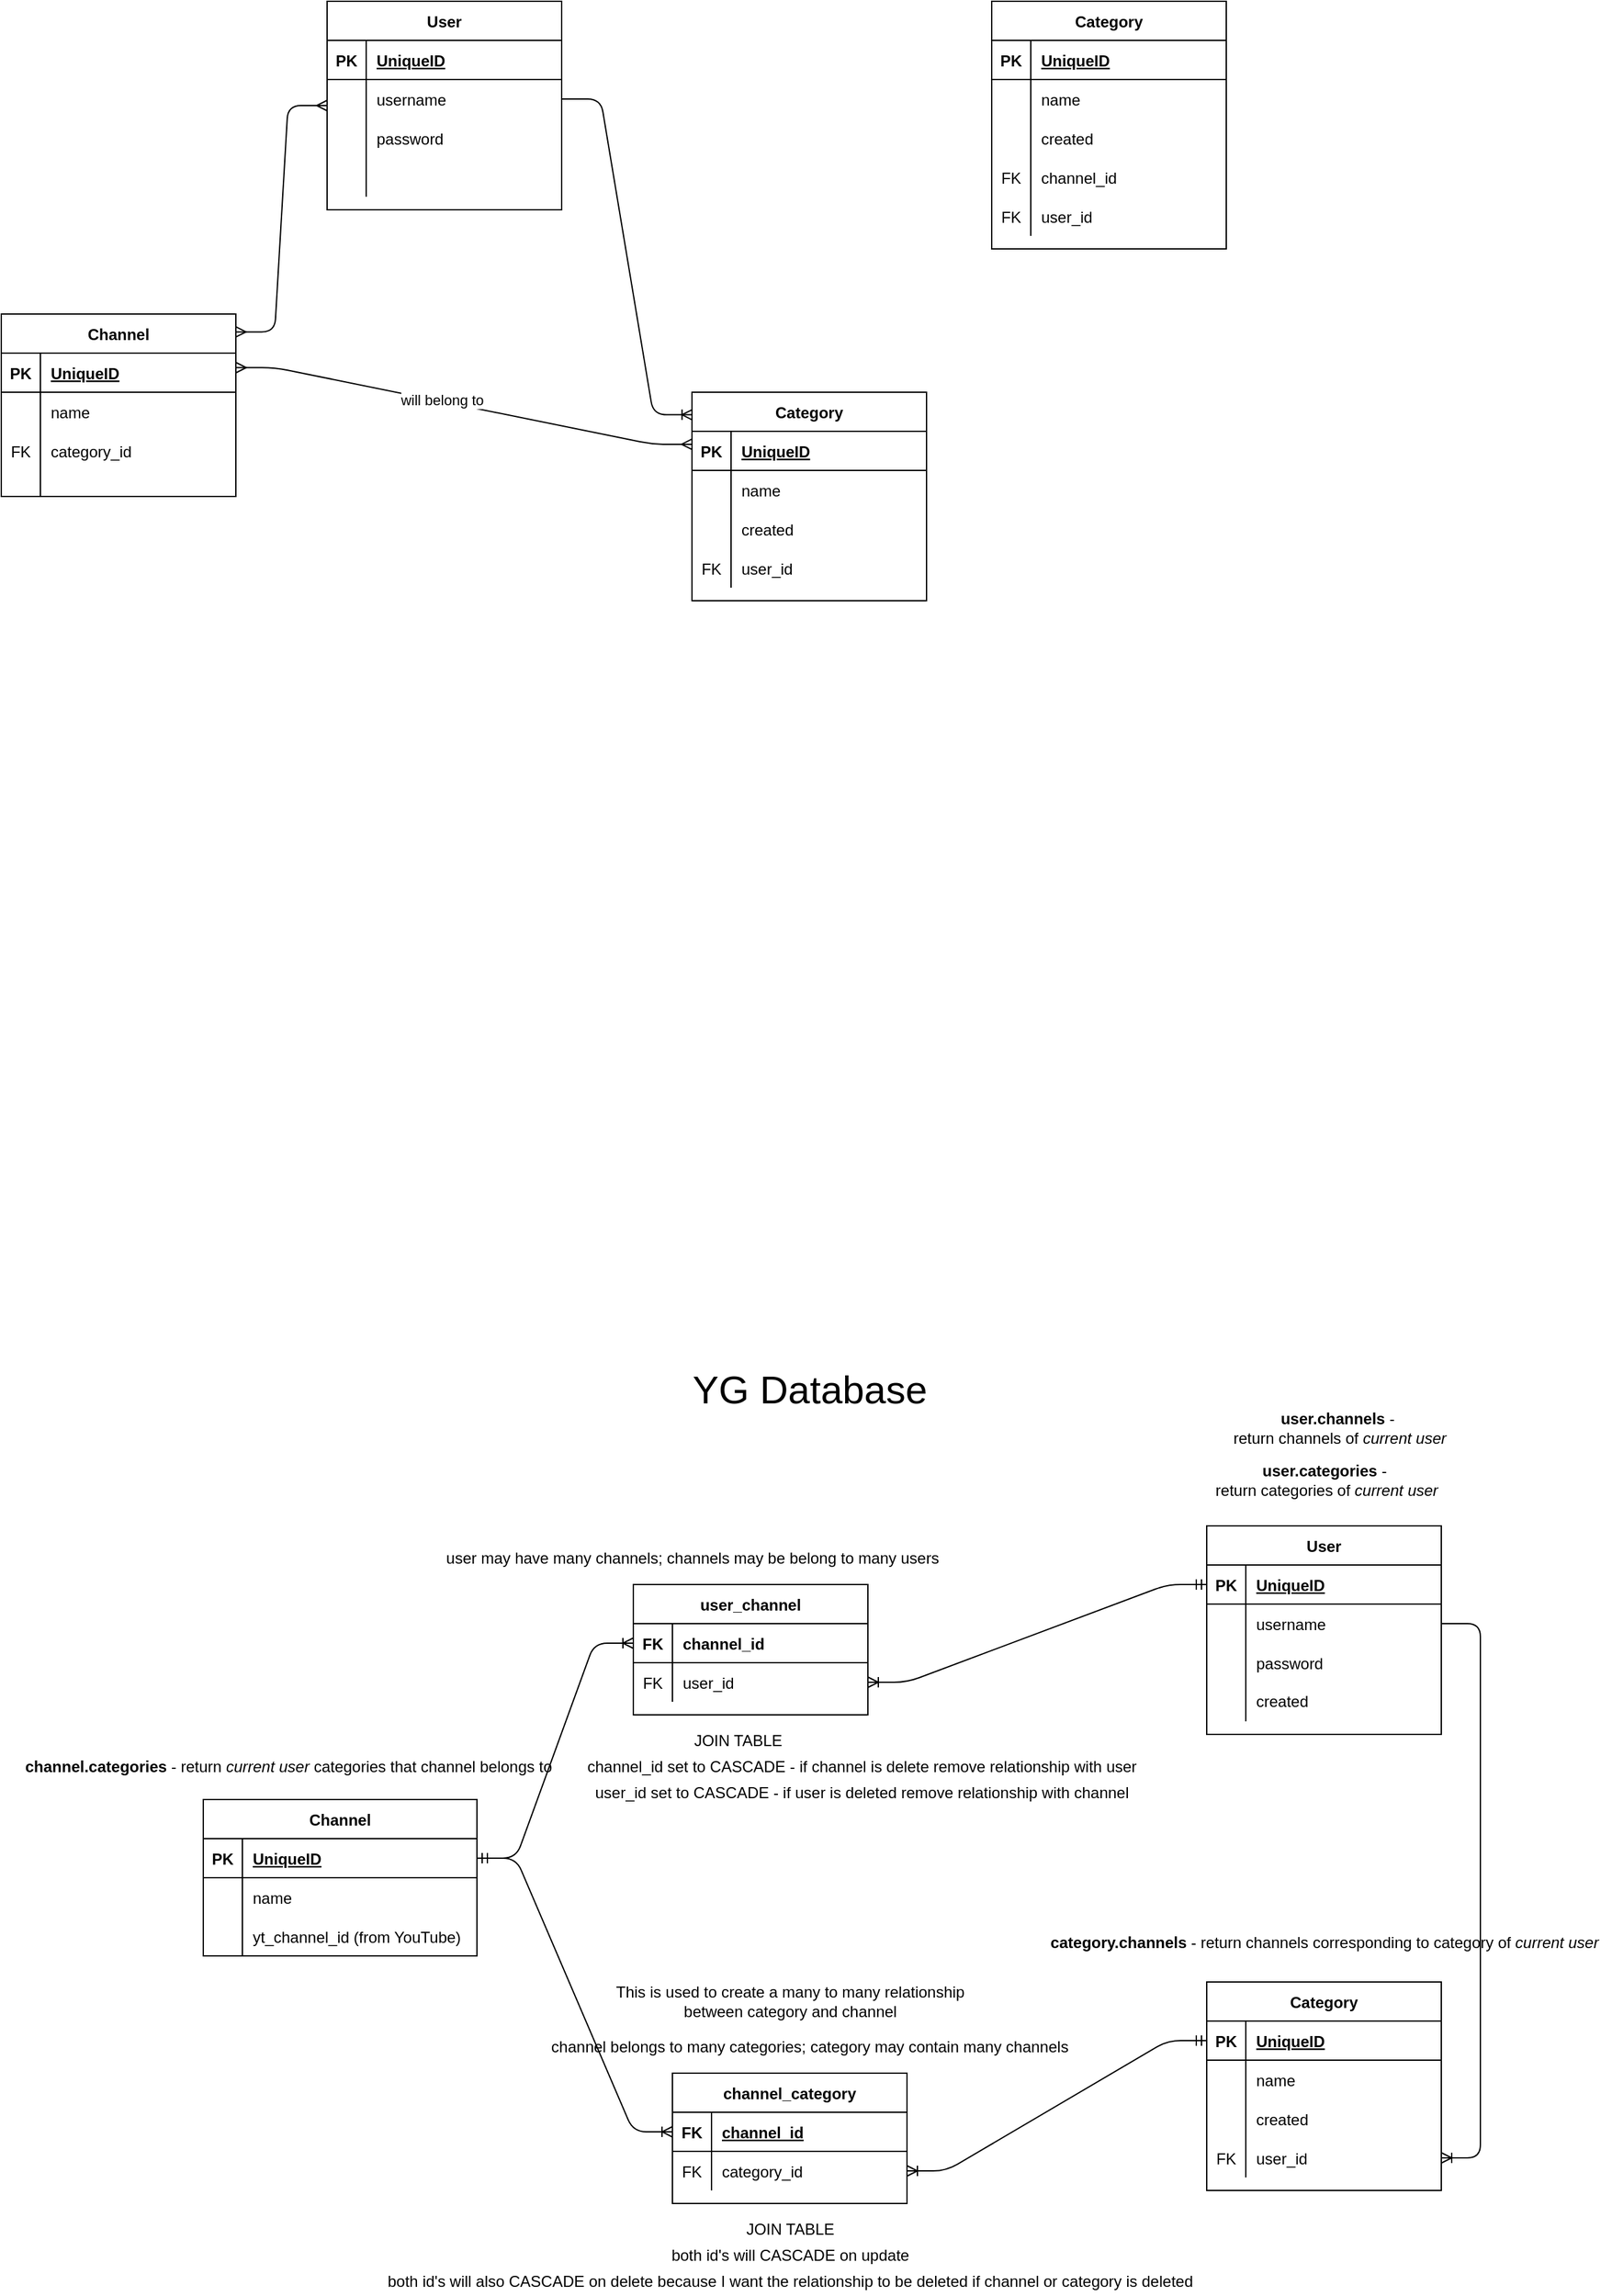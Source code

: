 <mxfile compressed="true" version="13.9.9" type="device"><diagram name="Page-1" id="9f46799a-70d6-7492-0946-bef42562c5a5"><mxGraphModel dx="952" dy="1432" grid="1" gridSize="10" guides="1" tooltips="1" connect="1" arrows="1" fold="1" page="1" pageScale="1" pageWidth="1100" pageHeight="850" background="#ffffff" math="0" shadow="0"><root><mxCell id="0"/><mxCell id="1" parent="0"/><mxCell id="h_VyD7PBMY2hlF3yijPc-1" value="Channel" style="shape=table;startSize=30;container=1;collapsible=1;childLayout=tableLayout;fixedRows=1;rowLines=0;fontStyle=1;align=center;resizeLast=1;" parent="1" vertex="1"><mxGeometry x="10" y="70" width="180" height="140" as="geometry"/></mxCell><mxCell id="h_VyD7PBMY2hlF3yijPc-2" value="" style="shape=partialRectangle;collapsible=0;dropTarget=0;pointerEvents=0;fillColor=none;top=0;left=0;bottom=1;right=0;points=[[0,0.5],[1,0.5]];portConstraint=eastwest;" parent="h_VyD7PBMY2hlF3yijPc-1" vertex="1"><mxGeometry y="30" width="180" height="30" as="geometry"/></mxCell><mxCell id="h_VyD7PBMY2hlF3yijPc-3" value="PK" style="shape=partialRectangle;connectable=0;fillColor=none;top=0;left=0;bottom=0;right=0;fontStyle=1;overflow=hidden;" parent="h_VyD7PBMY2hlF3yijPc-2" vertex="1"><mxGeometry width="30" height="30" as="geometry"/></mxCell><mxCell id="h_VyD7PBMY2hlF3yijPc-4" value="UniqueID" style="shape=partialRectangle;connectable=0;fillColor=none;top=0;left=0;bottom=0;right=0;align=left;spacingLeft=6;fontStyle=5;overflow=hidden;" parent="h_VyD7PBMY2hlF3yijPc-2" vertex="1"><mxGeometry x="30" width="150" height="30" as="geometry"/></mxCell><mxCell id="h_VyD7PBMY2hlF3yijPc-5" value="" style="shape=partialRectangle;collapsible=0;dropTarget=0;pointerEvents=0;fillColor=none;top=0;left=0;bottom=0;right=0;points=[[0,0.5],[1,0.5]];portConstraint=eastwest;" parent="h_VyD7PBMY2hlF3yijPc-1" vertex="1"><mxGeometry y="60" width="180" height="30" as="geometry"/></mxCell><mxCell id="h_VyD7PBMY2hlF3yijPc-6" value="" style="shape=partialRectangle;connectable=0;fillColor=none;top=0;left=0;bottom=0;right=0;editable=1;overflow=hidden;" parent="h_VyD7PBMY2hlF3yijPc-5" vertex="1"><mxGeometry width="30" height="30" as="geometry"/></mxCell><mxCell id="h_VyD7PBMY2hlF3yijPc-7" value="name" style="shape=partialRectangle;connectable=0;fillColor=none;top=0;left=0;bottom=0;right=0;align=left;spacingLeft=6;overflow=hidden;" parent="h_VyD7PBMY2hlF3yijPc-5" vertex="1"><mxGeometry x="30" width="150" height="30" as="geometry"/></mxCell><mxCell id="h_VyD7PBMY2hlF3yijPc-97" value="" style="shape=partialRectangle;collapsible=0;dropTarget=0;pointerEvents=0;fillColor=none;top=0;left=0;bottom=0;right=0;points=[[0,0.5],[1,0.5]];portConstraint=eastwest;" parent="h_VyD7PBMY2hlF3yijPc-1" vertex="1"><mxGeometry y="90" width="180" height="30" as="geometry"/></mxCell><mxCell id="h_VyD7PBMY2hlF3yijPc-98" value="FK" style="shape=partialRectangle;connectable=0;fillColor=none;top=0;left=0;bottom=0;right=0;fontStyle=0;overflow=hidden;" parent="h_VyD7PBMY2hlF3yijPc-97" vertex="1"><mxGeometry width="30" height="30" as="geometry"/></mxCell><mxCell id="h_VyD7PBMY2hlF3yijPc-99" value="category_id" style="shape=partialRectangle;connectable=0;fillColor=none;top=0;left=0;bottom=0;right=0;align=left;spacingLeft=6;fontStyle=0;overflow=hidden;" parent="h_VyD7PBMY2hlF3yijPc-97" vertex="1"><mxGeometry x="30" width="150" height="30" as="geometry"/></mxCell><mxCell id="h_VyD7PBMY2hlF3yijPc-11" value="" style="shape=partialRectangle;collapsible=0;dropTarget=0;pointerEvents=0;fillColor=none;top=0;left=0;bottom=0;right=0;points=[[0,0.5],[1,0.5]];portConstraint=eastwest;" parent="h_VyD7PBMY2hlF3yijPc-1" vertex="1"><mxGeometry y="120" width="180" height="20" as="geometry"/></mxCell><mxCell id="h_VyD7PBMY2hlF3yijPc-12" value="" style="shape=partialRectangle;connectable=0;fillColor=none;top=0;left=0;bottom=0;right=0;editable=1;overflow=hidden;" parent="h_VyD7PBMY2hlF3yijPc-11" vertex="1"><mxGeometry width="30" height="20" as="geometry"/></mxCell><mxCell id="h_VyD7PBMY2hlF3yijPc-13" value="" style="shape=partialRectangle;connectable=0;fillColor=none;top=0;left=0;bottom=0;right=0;align=left;spacingLeft=6;overflow=hidden;" parent="h_VyD7PBMY2hlF3yijPc-11" vertex="1"><mxGeometry x="30" width="150" height="20" as="geometry"/></mxCell><mxCell id="h_VyD7PBMY2hlF3yijPc-14" value="Category" style="shape=table;startSize=30;container=1;collapsible=1;childLayout=tableLayout;fixedRows=1;rowLines=0;fontStyle=1;align=center;resizeLast=1;" parent="1" vertex="1"><mxGeometry x="540" y="130" width="180" height="160" as="geometry"/></mxCell><mxCell id="h_VyD7PBMY2hlF3yijPc-15" value="" style="shape=partialRectangle;collapsible=0;dropTarget=0;pointerEvents=0;fillColor=none;top=0;left=0;bottom=1;right=0;points=[[0,0.5],[1,0.5]];portConstraint=eastwest;" parent="h_VyD7PBMY2hlF3yijPc-14" vertex="1"><mxGeometry y="30" width="180" height="30" as="geometry"/></mxCell><mxCell id="h_VyD7PBMY2hlF3yijPc-16" value="PK" style="shape=partialRectangle;connectable=0;fillColor=none;top=0;left=0;bottom=0;right=0;fontStyle=1;overflow=hidden;" parent="h_VyD7PBMY2hlF3yijPc-15" vertex="1"><mxGeometry width="30" height="30" as="geometry"/></mxCell><mxCell id="h_VyD7PBMY2hlF3yijPc-17" value="UniqueID" style="shape=partialRectangle;connectable=0;fillColor=none;top=0;left=0;bottom=0;right=0;align=left;spacingLeft=6;fontStyle=5;overflow=hidden;" parent="h_VyD7PBMY2hlF3yijPc-15" vertex="1"><mxGeometry x="30" width="150" height="30" as="geometry"/></mxCell><mxCell id="h_VyD7PBMY2hlF3yijPc-18" value="" style="shape=partialRectangle;collapsible=0;dropTarget=0;pointerEvents=0;fillColor=none;top=0;left=0;bottom=0;right=0;points=[[0,0.5],[1,0.5]];portConstraint=eastwest;" parent="h_VyD7PBMY2hlF3yijPc-14" vertex="1"><mxGeometry y="60" width="180" height="30" as="geometry"/></mxCell><mxCell id="h_VyD7PBMY2hlF3yijPc-19" value="" style="shape=partialRectangle;connectable=0;fillColor=none;top=0;left=0;bottom=0;right=0;editable=1;overflow=hidden;" parent="h_VyD7PBMY2hlF3yijPc-18" vertex="1"><mxGeometry width="30" height="30" as="geometry"/></mxCell><mxCell id="h_VyD7PBMY2hlF3yijPc-20" value="name" style="shape=partialRectangle;connectable=0;fillColor=none;top=0;left=0;bottom=0;right=0;align=left;spacingLeft=6;overflow=hidden;" parent="h_VyD7PBMY2hlF3yijPc-18" vertex="1"><mxGeometry x="30" width="150" height="30" as="geometry"/></mxCell><mxCell id="h_VyD7PBMY2hlF3yijPc-21" value="" style="shape=partialRectangle;collapsible=0;dropTarget=0;pointerEvents=0;fillColor=none;top=0;left=0;bottom=0;right=0;points=[[0,0.5],[1,0.5]];portConstraint=eastwest;" parent="h_VyD7PBMY2hlF3yijPc-14" vertex="1"><mxGeometry y="90" width="180" height="30" as="geometry"/></mxCell><mxCell id="h_VyD7PBMY2hlF3yijPc-22" value="" style="shape=partialRectangle;connectable=0;fillColor=none;top=0;left=0;bottom=0;right=0;editable=1;overflow=hidden;" parent="h_VyD7PBMY2hlF3yijPc-21" vertex="1"><mxGeometry width="30" height="30" as="geometry"/></mxCell><mxCell id="h_VyD7PBMY2hlF3yijPc-23" value="created" style="shape=partialRectangle;connectable=0;fillColor=none;top=0;left=0;bottom=0;right=0;align=left;spacingLeft=6;overflow=hidden;" parent="h_VyD7PBMY2hlF3yijPc-21" vertex="1"><mxGeometry x="30" width="150" height="30" as="geometry"/></mxCell><mxCell id="h_VyD7PBMY2hlF3yijPc-101" value="" style="shape=partialRectangle;collapsible=0;dropTarget=0;pointerEvents=0;fillColor=none;top=0;left=0;bottom=0;right=0;points=[[0,0.5],[1,0.5]];portConstraint=eastwest;" parent="h_VyD7PBMY2hlF3yijPc-14" vertex="1"><mxGeometry y="120" width="180" height="30" as="geometry"/></mxCell><mxCell id="h_VyD7PBMY2hlF3yijPc-102" value="FK" style="shape=partialRectangle;connectable=0;fillColor=none;top=0;left=0;bottom=0;right=0;fontStyle=0;overflow=hidden;" parent="h_VyD7PBMY2hlF3yijPc-101" vertex="1"><mxGeometry width="30" height="30" as="geometry"/></mxCell><mxCell id="h_VyD7PBMY2hlF3yijPc-103" value="user_id" style="shape=partialRectangle;connectable=0;fillColor=none;top=0;left=0;bottom=0;right=0;align=left;spacingLeft=6;fontStyle=0;overflow=hidden;" parent="h_VyD7PBMY2hlF3yijPc-101" vertex="1"><mxGeometry x="30" width="150" height="30" as="geometry"/></mxCell><mxCell id="h_VyD7PBMY2hlF3yijPc-66" value="User" style="shape=table;startSize=30;container=1;collapsible=1;childLayout=tableLayout;fixedRows=1;rowLines=0;fontStyle=1;align=center;resizeLast=1;" parent="1" vertex="1"><mxGeometry x="260" y="-170" width="180" height="160" as="geometry"/></mxCell><mxCell id="h_VyD7PBMY2hlF3yijPc-67" value="" style="shape=partialRectangle;collapsible=0;dropTarget=0;pointerEvents=0;fillColor=none;top=0;left=0;bottom=1;right=0;points=[[0,0.5],[1,0.5]];portConstraint=eastwest;" parent="h_VyD7PBMY2hlF3yijPc-66" vertex="1"><mxGeometry y="30" width="180" height="30" as="geometry"/></mxCell><mxCell id="h_VyD7PBMY2hlF3yijPc-68" value="PK" style="shape=partialRectangle;connectable=0;fillColor=none;top=0;left=0;bottom=0;right=0;fontStyle=1;overflow=hidden;" parent="h_VyD7PBMY2hlF3yijPc-67" vertex="1"><mxGeometry width="30" height="30" as="geometry"/></mxCell><mxCell id="h_VyD7PBMY2hlF3yijPc-69" value="UniqueID" style="shape=partialRectangle;connectable=0;fillColor=none;top=0;left=0;bottom=0;right=0;align=left;spacingLeft=6;fontStyle=5;overflow=hidden;" parent="h_VyD7PBMY2hlF3yijPc-67" vertex="1"><mxGeometry x="30" width="150" height="30" as="geometry"/></mxCell><mxCell id="h_VyD7PBMY2hlF3yijPc-70" value="" style="shape=partialRectangle;collapsible=0;dropTarget=0;pointerEvents=0;fillColor=none;top=0;left=0;bottom=0;right=0;points=[[0,0.5],[1,0.5]];portConstraint=eastwest;" parent="h_VyD7PBMY2hlF3yijPc-66" vertex="1"><mxGeometry y="60" width="180" height="30" as="geometry"/></mxCell><mxCell id="h_VyD7PBMY2hlF3yijPc-71" value="" style="shape=partialRectangle;connectable=0;fillColor=none;top=0;left=0;bottom=0;right=0;editable=1;overflow=hidden;" parent="h_VyD7PBMY2hlF3yijPc-70" vertex="1"><mxGeometry width="30" height="30" as="geometry"/></mxCell><mxCell id="h_VyD7PBMY2hlF3yijPc-72" value="username" style="shape=partialRectangle;connectable=0;fillColor=none;top=0;left=0;bottom=0;right=0;align=left;spacingLeft=6;overflow=hidden;" parent="h_VyD7PBMY2hlF3yijPc-70" vertex="1"><mxGeometry x="30" width="150" height="30" as="geometry"/></mxCell><mxCell id="h_VyD7PBMY2hlF3yijPc-73" value="" style="shape=partialRectangle;collapsible=0;dropTarget=0;pointerEvents=0;fillColor=none;top=0;left=0;bottom=0;right=0;points=[[0,0.5],[1,0.5]];portConstraint=eastwest;" parent="h_VyD7PBMY2hlF3yijPc-66" vertex="1"><mxGeometry y="90" width="180" height="30" as="geometry"/></mxCell><mxCell id="h_VyD7PBMY2hlF3yijPc-74" value="" style="shape=partialRectangle;connectable=0;fillColor=none;top=0;left=0;bottom=0;right=0;editable=1;overflow=hidden;" parent="h_VyD7PBMY2hlF3yijPc-73" vertex="1"><mxGeometry width="30" height="30" as="geometry"/></mxCell><mxCell id="h_VyD7PBMY2hlF3yijPc-75" value="password" style="shape=partialRectangle;connectable=0;fillColor=none;top=0;left=0;bottom=0;right=0;align=left;spacingLeft=6;overflow=hidden;" parent="h_VyD7PBMY2hlF3yijPc-73" vertex="1"><mxGeometry x="30" width="150" height="30" as="geometry"/></mxCell><mxCell id="h_VyD7PBMY2hlF3yijPc-76" value="" style="shape=partialRectangle;collapsible=0;dropTarget=0;pointerEvents=0;fillColor=none;top=0;left=0;bottom=0;right=0;points=[[0,0.5],[1,0.5]];portConstraint=eastwest;" parent="h_VyD7PBMY2hlF3yijPc-66" vertex="1"><mxGeometry y="120" width="180" height="30" as="geometry"/></mxCell><mxCell id="h_VyD7PBMY2hlF3yijPc-77" value="" style="shape=partialRectangle;connectable=0;fillColor=none;top=0;left=0;bottom=0;right=0;editable=1;overflow=hidden;" parent="h_VyD7PBMY2hlF3yijPc-76" vertex="1"><mxGeometry width="30" height="30" as="geometry"/></mxCell><mxCell id="h_VyD7PBMY2hlF3yijPc-78" value="" style="shape=partialRectangle;connectable=0;fillColor=none;top=0;left=0;bottom=0;right=0;align=left;spacingLeft=6;overflow=hidden;whiteSpace=wrap;" parent="h_VyD7PBMY2hlF3yijPc-76" vertex="1"><mxGeometry x="30" width="150" height="30" as="geometry"/></mxCell><mxCell id="h_VyD7PBMY2hlF3yijPc-104" value="Category" style="shape=table;startSize=30;container=1;collapsible=1;childLayout=tableLayout;fixedRows=1;rowLines=0;fontStyle=1;align=center;resizeLast=1;" parent="1" vertex="1"><mxGeometry x="770" y="-170" width="180" height="190" as="geometry"/></mxCell><mxCell id="h_VyD7PBMY2hlF3yijPc-105" value="" style="shape=partialRectangle;collapsible=0;dropTarget=0;pointerEvents=0;fillColor=none;top=0;left=0;bottom=1;right=0;points=[[0,0.5],[1,0.5]];portConstraint=eastwest;" parent="h_VyD7PBMY2hlF3yijPc-104" vertex="1"><mxGeometry y="30" width="180" height="30" as="geometry"/></mxCell><mxCell id="h_VyD7PBMY2hlF3yijPc-106" value="PK" style="shape=partialRectangle;connectable=0;fillColor=none;top=0;left=0;bottom=0;right=0;fontStyle=1;overflow=hidden;" parent="h_VyD7PBMY2hlF3yijPc-105" vertex="1"><mxGeometry width="30" height="30" as="geometry"/></mxCell><mxCell id="h_VyD7PBMY2hlF3yijPc-107" value="UniqueID" style="shape=partialRectangle;connectable=0;fillColor=none;top=0;left=0;bottom=0;right=0;align=left;spacingLeft=6;fontStyle=5;overflow=hidden;" parent="h_VyD7PBMY2hlF3yijPc-105" vertex="1"><mxGeometry x="30" width="150" height="30" as="geometry"/></mxCell><mxCell id="h_VyD7PBMY2hlF3yijPc-108" value="" style="shape=partialRectangle;collapsible=0;dropTarget=0;pointerEvents=0;fillColor=none;top=0;left=0;bottom=0;right=0;points=[[0,0.5],[1,0.5]];portConstraint=eastwest;" parent="h_VyD7PBMY2hlF3yijPc-104" vertex="1"><mxGeometry y="60" width="180" height="30" as="geometry"/></mxCell><mxCell id="h_VyD7PBMY2hlF3yijPc-109" value="" style="shape=partialRectangle;connectable=0;fillColor=none;top=0;left=0;bottom=0;right=0;editable=1;overflow=hidden;" parent="h_VyD7PBMY2hlF3yijPc-108" vertex="1"><mxGeometry width="30" height="30" as="geometry"/></mxCell><mxCell id="h_VyD7PBMY2hlF3yijPc-110" value="name" style="shape=partialRectangle;connectable=0;fillColor=none;top=0;left=0;bottom=0;right=0;align=left;spacingLeft=6;overflow=hidden;" parent="h_VyD7PBMY2hlF3yijPc-108" vertex="1"><mxGeometry x="30" width="150" height="30" as="geometry"/></mxCell><mxCell id="h_VyD7PBMY2hlF3yijPc-111" value="" style="shape=partialRectangle;collapsible=0;dropTarget=0;pointerEvents=0;fillColor=none;top=0;left=0;bottom=0;right=0;points=[[0,0.5],[1,0.5]];portConstraint=eastwest;" parent="h_VyD7PBMY2hlF3yijPc-104" vertex="1"><mxGeometry y="90" width="180" height="30" as="geometry"/></mxCell><mxCell id="h_VyD7PBMY2hlF3yijPc-112" value="" style="shape=partialRectangle;connectable=0;fillColor=none;top=0;left=0;bottom=0;right=0;editable=1;overflow=hidden;" parent="h_VyD7PBMY2hlF3yijPc-111" vertex="1"><mxGeometry width="30" height="30" as="geometry"/></mxCell><mxCell id="h_VyD7PBMY2hlF3yijPc-113" value="created" style="shape=partialRectangle;connectable=0;fillColor=none;top=0;left=0;bottom=0;right=0;align=left;spacingLeft=6;overflow=hidden;" parent="h_VyD7PBMY2hlF3yijPc-111" vertex="1"><mxGeometry x="30" width="150" height="30" as="geometry"/></mxCell><mxCell id="h_VyD7PBMY2hlF3yijPc-114" value="" style="shape=partialRectangle;collapsible=0;dropTarget=0;pointerEvents=0;fillColor=none;top=0;left=0;bottom=0;right=0;points=[[0,0.5],[1,0.5]];portConstraint=eastwest;" parent="h_VyD7PBMY2hlF3yijPc-104" vertex="1"><mxGeometry y="120" width="180" height="30" as="geometry"/></mxCell><mxCell id="h_VyD7PBMY2hlF3yijPc-115" value="FK" style="shape=partialRectangle;connectable=0;fillColor=none;top=0;left=0;bottom=0;right=0;fontStyle=0;overflow=hidden;" parent="h_VyD7PBMY2hlF3yijPc-114" vertex="1"><mxGeometry width="30" height="30" as="geometry"/></mxCell><mxCell id="h_VyD7PBMY2hlF3yijPc-116" value="channel_id" style="shape=partialRectangle;connectable=0;fillColor=none;top=0;left=0;bottom=0;right=0;align=left;spacingLeft=6;fontStyle=0;overflow=hidden;" parent="h_VyD7PBMY2hlF3yijPc-114" vertex="1"><mxGeometry x="30" width="150" height="30" as="geometry"/></mxCell><mxCell id="h_VyD7PBMY2hlF3yijPc-118" value="" style="shape=partialRectangle;collapsible=0;dropTarget=0;pointerEvents=0;fillColor=none;top=0;left=0;bottom=0;right=0;points=[[0,0.5],[1,0.5]];portConstraint=eastwest;" parent="h_VyD7PBMY2hlF3yijPc-104" vertex="1"><mxGeometry y="150" width="180" height="30" as="geometry"/></mxCell><mxCell id="h_VyD7PBMY2hlF3yijPc-119" value="FK" style="shape=partialRectangle;connectable=0;fillColor=none;top=0;left=0;bottom=0;right=0;fontStyle=0;overflow=hidden;" parent="h_VyD7PBMY2hlF3yijPc-118" vertex="1"><mxGeometry width="30" height="30" as="geometry"/></mxCell><mxCell id="h_VyD7PBMY2hlF3yijPc-120" value="user_id" style="shape=partialRectangle;connectable=0;fillColor=none;top=0;left=0;bottom=0;right=0;align=left;spacingLeft=6;fontStyle=0;overflow=hidden;" parent="h_VyD7PBMY2hlF3yijPc-118" vertex="1"><mxGeometry x="30" width="150" height="30" as="geometry"/></mxCell><mxCell id="h_VyD7PBMY2hlF3yijPc-121" value="" style="edgeStyle=entityRelationEdgeStyle;fontSize=12;html=1;endArrow=ERmany;startArrow=ERmany;exitX=0.999;exitY=0.098;exitDx=0;exitDy=0;exitPerimeter=0;" parent="1" source="h_VyD7PBMY2hlF3yijPc-1" edge="1"><mxGeometry width="100" height="100" relative="1" as="geometry"><mxPoint x="160" y="10" as="sourcePoint"/><mxPoint x="260" y="-90" as="targetPoint"/></mxGeometry></mxCell><mxCell id="h_VyD7PBMY2hlF3yijPc-123" value="" style="edgeStyle=entityRelationEdgeStyle;fontSize=12;html=1;endArrow=ERoneToMany;exitX=1;exitY=0.5;exitDx=0;exitDy=0;entryX=0.002;entryY=0.108;entryDx=0;entryDy=0;entryPerimeter=0;" parent="1" source="h_VyD7PBMY2hlF3yijPc-70" target="h_VyD7PBMY2hlF3yijPc-14" edge="1"><mxGeometry width="100" height="100" relative="1" as="geometry"><mxPoint x="490" y="-70" as="sourcePoint"/><mxPoint x="500" y="100" as="targetPoint"/></mxGeometry></mxCell><mxCell id="h_VyD7PBMY2hlF3yijPc-124" value="" style="edgeStyle=entityRelationEdgeStyle;fontSize=12;html=1;endArrow=ERmany;startArrow=ERmany;strokeColor=#000000;entryX=0;entryY=0.333;entryDx=0;entryDy=0;entryPerimeter=0;exitX=1;exitY=0.371;exitDx=0;exitDy=0;exitPerimeter=0;" parent="1" source="h_VyD7PBMY2hlF3yijPc-2" target="h_VyD7PBMY2hlF3yijPc-15" edge="1"><mxGeometry width="100" height="100" relative="1" as="geometry"><mxPoint x="120" y="420" as="sourcePoint"/><mxPoint x="220" y="320" as="targetPoint"/></mxGeometry></mxCell><mxCell id="h_VyD7PBMY2hlF3yijPc-125" value="will belong to" style="edgeLabel;html=1;align=center;verticalAlign=middle;resizable=0;points=[];labelBorderColor=none;spacing=11;" parent="h_VyD7PBMY2hlF3yijPc-124" vertex="1" connectable="0"><mxGeometry x="-0.096" y="-2" relative="1" as="geometry"><mxPoint y="-3.21" as="offset"/></mxGeometry></mxCell><mxCell id="QMVrutTRDHhOL0IKEJyY-7" value="" style="group" vertex="1" connectable="0" parent="1"><mxGeometry x="60" y="910" width="1185" height="680" as="geometry"/></mxCell><mxCell id="h_VyD7PBMY2hlF3yijPc-126" value="Channel" style="shape=table;startSize=30;container=1;collapsible=1;childLayout=tableLayout;fixedRows=1;rowLines=0;fontStyle=1;align=center;resizeLast=1;" parent="QMVrutTRDHhOL0IKEJyY-7" vertex="1"><mxGeometry x="105" y="300" width="210.0" height="120" as="geometry"/></mxCell><mxCell id="h_VyD7PBMY2hlF3yijPc-127" value="" style="shape=partialRectangle;collapsible=0;dropTarget=0;pointerEvents=0;fillColor=none;top=0;left=0;bottom=1;right=0;points=[[0,0.5],[1,0.5]];portConstraint=eastwest;" parent="h_VyD7PBMY2hlF3yijPc-126" vertex="1"><mxGeometry y="30" width="210.0" height="30" as="geometry"/></mxCell><mxCell id="h_VyD7PBMY2hlF3yijPc-128" value="PK" style="shape=partialRectangle;connectable=0;fillColor=none;top=0;left=0;bottom=0;right=0;fontStyle=1;overflow=hidden;" parent="h_VyD7PBMY2hlF3yijPc-127" vertex="1"><mxGeometry width="30" height="30" as="geometry"/></mxCell><mxCell id="h_VyD7PBMY2hlF3yijPc-129" value="UniqueID" style="shape=partialRectangle;connectable=0;fillColor=none;top=0;left=0;bottom=0;right=0;align=left;spacingLeft=6;fontStyle=5;overflow=hidden;" parent="h_VyD7PBMY2hlF3yijPc-127" vertex="1"><mxGeometry x="30" width="180.0" height="30" as="geometry"/></mxCell><mxCell id="h_VyD7PBMY2hlF3yijPc-130" value="" style="shape=partialRectangle;collapsible=0;dropTarget=0;pointerEvents=0;fillColor=none;top=0;left=0;bottom=0;right=0;points=[[0,0.5],[1,0.5]];portConstraint=eastwest;" parent="h_VyD7PBMY2hlF3yijPc-126" vertex="1"><mxGeometry y="60" width="210.0" height="30" as="geometry"/></mxCell><mxCell id="h_VyD7PBMY2hlF3yijPc-131" value="" style="shape=partialRectangle;connectable=0;fillColor=none;top=0;left=0;bottom=0;right=0;editable=1;overflow=hidden;" parent="h_VyD7PBMY2hlF3yijPc-130" vertex="1"><mxGeometry width="30" height="30" as="geometry"/></mxCell><mxCell id="h_VyD7PBMY2hlF3yijPc-132" value="name" style="shape=partialRectangle;connectable=0;fillColor=none;top=0;left=0;bottom=0;right=0;align=left;spacingLeft=6;overflow=hidden;" parent="h_VyD7PBMY2hlF3yijPc-130" vertex="1"><mxGeometry x="30" width="180.0" height="30" as="geometry"/></mxCell><mxCell id="2k16cGZ4KqudOpCOIluo-2" value="" style="shape=partialRectangle;collapsible=0;dropTarget=0;pointerEvents=0;fillColor=none;top=0;left=0;bottom=0;right=0;points=[[0,0.5],[1,0.5]];portConstraint=eastwest;" parent="h_VyD7PBMY2hlF3yijPc-126" vertex="1"><mxGeometry y="90" width="210.0" height="30" as="geometry"/></mxCell><mxCell id="2k16cGZ4KqudOpCOIluo-3" value="" style="shape=partialRectangle;connectable=0;fillColor=none;top=0;left=0;bottom=0;right=0;editable=1;overflow=hidden;" parent="2k16cGZ4KqudOpCOIluo-2" vertex="1"><mxGeometry width="30" height="30" as="geometry"/></mxCell><mxCell id="2k16cGZ4KqudOpCOIluo-4" value="yt_channel_id (from YouTube)" style="shape=partialRectangle;connectable=0;fillColor=none;top=0;left=0;bottom=0;right=0;align=left;spacingLeft=6;overflow=hidden;" parent="2k16cGZ4KqudOpCOIluo-2" vertex="1"><mxGeometry x="30" width="180.0" height="30" as="geometry"/></mxCell><mxCell id="h_VyD7PBMY2hlF3yijPc-139" value="Category" style="shape=table;startSize=30;container=1;collapsible=1;childLayout=tableLayout;fixedRows=1;rowLines=0;fontStyle=1;align=center;resizeLast=1;" parent="QMVrutTRDHhOL0IKEJyY-7" vertex="1"><mxGeometry x="875" y="440" width="180" height="160" as="geometry"/></mxCell><mxCell id="h_VyD7PBMY2hlF3yijPc-140" value="" style="shape=partialRectangle;collapsible=0;dropTarget=0;pointerEvents=0;fillColor=none;top=0;left=0;bottom=1;right=0;points=[[0,0.5],[1,0.5]];portConstraint=eastwest;" parent="h_VyD7PBMY2hlF3yijPc-139" vertex="1"><mxGeometry y="30" width="180" height="30" as="geometry"/></mxCell><mxCell id="h_VyD7PBMY2hlF3yijPc-141" value="PK" style="shape=partialRectangle;connectable=0;fillColor=none;top=0;left=0;bottom=0;right=0;fontStyle=1;overflow=hidden;" parent="h_VyD7PBMY2hlF3yijPc-140" vertex="1"><mxGeometry width="30" height="30" as="geometry"/></mxCell><mxCell id="h_VyD7PBMY2hlF3yijPc-142" value="UniqueID" style="shape=partialRectangle;connectable=0;fillColor=none;top=0;left=0;bottom=0;right=0;align=left;spacingLeft=6;fontStyle=5;overflow=hidden;" parent="h_VyD7PBMY2hlF3yijPc-140" vertex="1"><mxGeometry x="30" width="150" height="30" as="geometry"/></mxCell><mxCell id="h_VyD7PBMY2hlF3yijPc-143" value="" style="shape=partialRectangle;collapsible=0;dropTarget=0;pointerEvents=0;fillColor=none;top=0;left=0;bottom=0;right=0;points=[[0,0.5],[1,0.5]];portConstraint=eastwest;" parent="h_VyD7PBMY2hlF3yijPc-139" vertex="1"><mxGeometry y="60" width="180" height="30" as="geometry"/></mxCell><mxCell id="h_VyD7PBMY2hlF3yijPc-144" value="" style="shape=partialRectangle;connectable=0;fillColor=none;top=0;left=0;bottom=0;right=0;editable=1;overflow=hidden;" parent="h_VyD7PBMY2hlF3yijPc-143" vertex="1"><mxGeometry width="30" height="30" as="geometry"/></mxCell><mxCell id="h_VyD7PBMY2hlF3yijPc-145" value="name" style="shape=partialRectangle;connectable=0;fillColor=none;top=0;left=0;bottom=0;right=0;align=left;spacingLeft=6;overflow=hidden;" parent="h_VyD7PBMY2hlF3yijPc-143" vertex="1"><mxGeometry x="30" width="150" height="30" as="geometry"/></mxCell><mxCell id="h_VyD7PBMY2hlF3yijPc-146" value="" style="shape=partialRectangle;collapsible=0;dropTarget=0;pointerEvents=0;fillColor=none;top=0;left=0;bottom=0;right=0;points=[[0,0.5],[1,0.5]];portConstraint=eastwest;" parent="h_VyD7PBMY2hlF3yijPc-139" vertex="1"><mxGeometry y="90" width="180" height="30" as="geometry"/></mxCell><mxCell id="h_VyD7PBMY2hlF3yijPc-147" value="" style="shape=partialRectangle;connectable=0;fillColor=none;top=0;left=0;bottom=0;right=0;editable=1;overflow=hidden;" parent="h_VyD7PBMY2hlF3yijPc-146" vertex="1"><mxGeometry width="30" height="30" as="geometry"/></mxCell><mxCell id="h_VyD7PBMY2hlF3yijPc-148" value="created" style="shape=partialRectangle;connectable=0;fillColor=none;top=0;left=0;bottom=0;right=0;align=left;spacingLeft=6;overflow=hidden;" parent="h_VyD7PBMY2hlF3yijPc-146" vertex="1"><mxGeometry x="30" width="150" height="30" as="geometry"/></mxCell><mxCell id="SUvI8lECn3h2SQ2UyzjX-1" value="" style="shape=partialRectangle;collapsible=0;dropTarget=0;pointerEvents=0;fillColor=none;top=0;left=0;bottom=0;right=0;points=[[0,0.5],[1,0.5]];portConstraint=eastwest;" parent="h_VyD7PBMY2hlF3yijPc-139" vertex="1"><mxGeometry y="120" width="180" height="30" as="geometry"/></mxCell><mxCell id="SUvI8lECn3h2SQ2UyzjX-2" value="FK" style="shape=partialRectangle;connectable=0;fillColor=none;top=0;left=0;bottom=0;right=0;fontStyle=0;overflow=hidden;" parent="SUvI8lECn3h2SQ2UyzjX-1" vertex="1"><mxGeometry width="30" height="30" as="geometry"/></mxCell><mxCell id="SUvI8lECn3h2SQ2UyzjX-3" value="user_id" style="shape=partialRectangle;connectable=0;fillColor=none;top=0;left=0;bottom=0;right=0;align=left;spacingLeft=6;fontStyle=0;overflow=hidden;" parent="SUvI8lECn3h2SQ2UyzjX-1" vertex="1"><mxGeometry x="30" width="150" height="30" as="geometry"/></mxCell><mxCell id="h_VyD7PBMY2hlF3yijPc-152" value="User" style="shape=table;startSize=30;container=1;collapsible=1;childLayout=tableLayout;fixedRows=1;rowLines=0;fontStyle=1;align=center;resizeLast=1;" parent="QMVrutTRDHhOL0IKEJyY-7" vertex="1"><mxGeometry x="875" y="90" width="180" height="160" as="geometry"/></mxCell><mxCell id="h_VyD7PBMY2hlF3yijPc-153" value="" style="shape=partialRectangle;collapsible=0;dropTarget=0;pointerEvents=0;fillColor=none;top=0;left=0;bottom=1;right=0;points=[[0,0.5],[1,0.5]];portConstraint=eastwest;" parent="h_VyD7PBMY2hlF3yijPc-152" vertex="1"><mxGeometry y="30" width="180" height="30" as="geometry"/></mxCell><mxCell id="h_VyD7PBMY2hlF3yijPc-154" value="PK" style="shape=partialRectangle;connectable=0;fillColor=none;top=0;left=0;bottom=0;right=0;fontStyle=1;overflow=hidden;" parent="h_VyD7PBMY2hlF3yijPc-153" vertex="1"><mxGeometry width="30" height="30" as="geometry"/></mxCell><mxCell id="h_VyD7PBMY2hlF3yijPc-155" value="UniqueID" style="shape=partialRectangle;connectable=0;fillColor=none;top=0;left=0;bottom=0;right=0;align=left;spacingLeft=6;fontStyle=5;overflow=hidden;" parent="h_VyD7PBMY2hlF3yijPc-153" vertex="1"><mxGeometry x="30" width="150" height="30" as="geometry"/></mxCell><mxCell id="h_VyD7PBMY2hlF3yijPc-156" value="" style="shape=partialRectangle;collapsible=0;dropTarget=0;pointerEvents=0;fillColor=none;top=0;left=0;bottom=0;right=0;points=[[0,0.5],[1,0.5]];portConstraint=eastwest;" parent="h_VyD7PBMY2hlF3yijPc-152" vertex="1"><mxGeometry y="60" width="180" height="30" as="geometry"/></mxCell><mxCell id="h_VyD7PBMY2hlF3yijPc-157" value="" style="shape=partialRectangle;connectable=0;fillColor=none;top=0;left=0;bottom=0;right=0;editable=1;overflow=hidden;" parent="h_VyD7PBMY2hlF3yijPc-156" vertex="1"><mxGeometry width="30" height="30" as="geometry"/></mxCell><mxCell id="h_VyD7PBMY2hlF3yijPc-158" value="username" style="shape=partialRectangle;connectable=0;fillColor=none;top=0;left=0;bottom=0;right=0;align=left;spacingLeft=6;overflow=hidden;" parent="h_VyD7PBMY2hlF3yijPc-156" vertex="1"><mxGeometry x="30" width="150" height="30" as="geometry"/></mxCell><mxCell id="h_VyD7PBMY2hlF3yijPc-159" value="" style="shape=partialRectangle;collapsible=0;dropTarget=0;pointerEvents=0;fillColor=none;top=0;left=0;bottom=0;right=0;points=[[0,0.5],[1,0.5]];portConstraint=eastwest;" parent="h_VyD7PBMY2hlF3yijPc-152" vertex="1"><mxGeometry y="90" width="180" height="30" as="geometry"/></mxCell><mxCell id="h_VyD7PBMY2hlF3yijPc-160" value="" style="shape=partialRectangle;connectable=0;fillColor=none;top=0;left=0;bottom=0;right=0;editable=1;overflow=hidden;" parent="h_VyD7PBMY2hlF3yijPc-159" vertex="1"><mxGeometry width="30" height="30" as="geometry"/></mxCell><mxCell id="h_VyD7PBMY2hlF3yijPc-161" value="password" style="shape=partialRectangle;connectable=0;fillColor=none;top=0;left=0;bottom=0;right=0;align=left;spacingLeft=6;overflow=hidden;" parent="h_VyD7PBMY2hlF3yijPc-159" vertex="1"><mxGeometry x="30" width="150" height="30" as="geometry"/></mxCell><mxCell id="h_VyD7PBMY2hlF3yijPc-162" value="" style="shape=partialRectangle;collapsible=0;dropTarget=0;pointerEvents=0;fillColor=none;top=0;left=0;bottom=0;right=0;points=[[0,0.5],[1,0.5]];portConstraint=eastwest;" parent="h_VyD7PBMY2hlF3yijPc-152" vertex="1"><mxGeometry y="120" width="180" height="30" as="geometry"/></mxCell><mxCell id="h_VyD7PBMY2hlF3yijPc-163" value="" style="shape=partialRectangle;connectable=0;fillColor=none;top=0;left=0;bottom=0;right=0;editable=1;overflow=hidden;" parent="h_VyD7PBMY2hlF3yijPc-162" vertex="1"><mxGeometry width="30" height="30" as="geometry"/></mxCell><mxCell id="h_VyD7PBMY2hlF3yijPc-164" value="created" style="shape=partialRectangle;connectable=0;fillColor=none;top=0;left=0;bottom=0;right=0;align=left;spacingLeft=6;overflow=hidden;whiteSpace=wrap;" parent="h_VyD7PBMY2hlF3yijPc-162" vertex="1"><mxGeometry x="30" width="150" height="30" as="geometry"/></mxCell><mxCell id="h_VyD7PBMY2hlF3yijPc-166" value="" style="edgeStyle=entityRelationEdgeStyle;fontSize=12;html=1;endArrow=ERoneToMany;exitX=1;exitY=0.5;exitDx=0;exitDy=0;entryX=1;entryY=0.5;entryDx=0;entryDy=0;" parent="QMVrutTRDHhOL0IKEJyY-7" source="h_VyD7PBMY2hlF3yijPc-156" target="SUvI8lECn3h2SQ2UyzjX-1" edge="1"><mxGeometry width="100" height="100" relative="1" as="geometry"><mxPoint x="755" y="210" as="sourcePoint"/><mxPoint x="875" y="575" as="targetPoint"/></mxGeometry></mxCell><mxCell id="h_VyD7PBMY2hlF3yijPc-169" value="user_channel" style="shape=table;startSize=30;container=1;collapsible=1;childLayout=tableLayout;fixedRows=1;rowLines=0;fontStyle=1;align=center;resizeLast=1;" parent="QMVrutTRDHhOL0IKEJyY-7" vertex="1"><mxGeometry x="435" y="135" width="180" height="100" as="geometry"/></mxCell><mxCell id="h_VyD7PBMY2hlF3yijPc-170" value="" style="shape=partialRectangle;collapsible=0;dropTarget=0;pointerEvents=0;fillColor=none;top=0;left=0;bottom=1;right=0;points=[[0,0.5],[1,0.5]];portConstraint=eastwest;" parent="h_VyD7PBMY2hlF3yijPc-169" vertex="1"><mxGeometry y="30" width="180" height="30" as="geometry"/></mxCell><mxCell id="h_VyD7PBMY2hlF3yijPc-171" value="FK" style="shape=partialRectangle;connectable=0;fillColor=none;top=0;left=0;bottom=0;right=0;fontStyle=1;overflow=hidden;" parent="h_VyD7PBMY2hlF3yijPc-170" vertex="1"><mxGeometry width="30" height="30" as="geometry"/></mxCell><mxCell id="h_VyD7PBMY2hlF3yijPc-172" value="channel_id" style="shape=partialRectangle;connectable=0;fillColor=none;top=0;left=0;bottom=0;right=0;align=left;spacingLeft=6;fontStyle=1;overflow=hidden;" parent="h_VyD7PBMY2hlF3yijPc-170" vertex="1"><mxGeometry x="30" width="150" height="30" as="geometry"/></mxCell><mxCell id="h_VyD7PBMY2hlF3yijPc-173" value="" style="shape=partialRectangle;collapsible=0;dropTarget=0;pointerEvents=0;fillColor=none;top=0;left=0;bottom=0;right=0;points=[[0,0.5],[1,0.5]];portConstraint=eastwest;" parent="h_VyD7PBMY2hlF3yijPc-169" vertex="1"><mxGeometry y="60" width="180" height="30" as="geometry"/></mxCell><mxCell id="h_VyD7PBMY2hlF3yijPc-174" value="FK" style="shape=partialRectangle;connectable=0;fillColor=none;top=0;left=0;bottom=0;right=0;editable=1;overflow=hidden;" parent="h_VyD7PBMY2hlF3yijPc-173" vertex="1"><mxGeometry width="30" height="30" as="geometry"/></mxCell><mxCell id="h_VyD7PBMY2hlF3yijPc-175" value="user_id" style="shape=partialRectangle;connectable=0;fillColor=none;top=0;left=0;bottom=0;right=0;align=left;spacingLeft=6;overflow=hidden;" parent="h_VyD7PBMY2hlF3yijPc-173" vertex="1"><mxGeometry x="30" width="150" height="30" as="geometry"/></mxCell><mxCell id="h_VyD7PBMY2hlF3yijPc-182" value="channel_category" style="shape=table;startSize=30;container=1;collapsible=1;childLayout=tableLayout;fixedRows=1;rowLines=0;fontStyle=1;align=center;resizeLast=1;" parent="QMVrutTRDHhOL0IKEJyY-7" vertex="1"><mxGeometry x="465" y="510" width="180" height="100" as="geometry"/></mxCell><mxCell id="h_VyD7PBMY2hlF3yijPc-183" value="" style="shape=partialRectangle;collapsible=0;dropTarget=0;pointerEvents=0;fillColor=none;top=0;left=0;bottom=1;right=0;points=[[0,0.5],[1,0.5]];portConstraint=eastwest;" parent="h_VyD7PBMY2hlF3yijPc-182" vertex="1"><mxGeometry y="30" width="180" height="30" as="geometry"/></mxCell><mxCell id="h_VyD7PBMY2hlF3yijPc-184" value="FK" style="shape=partialRectangle;connectable=0;fillColor=none;top=0;left=0;bottom=0;right=0;fontStyle=1;overflow=hidden;" parent="h_VyD7PBMY2hlF3yijPc-183" vertex="1"><mxGeometry width="30" height="30" as="geometry"/></mxCell><mxCell id="h_VyD7PBMY2hlF3yijPc-185" value="channel_id" style="shape=partialRectangle;connectable=0;fillColor=none;top=0;left=0;bottom=0;right=0;align=left;spacingLeft=6;fontStyle=5;overflow=hidden;" parent="h_VyD7PBMY2hlF3yijPc-183" vertex="1"><mxGeometry x="30" width="150" height="30" as="geometry"/></mxCell><mxCell id="h_VyD7PBMY2hlF3yijPc-186" value="" style="shape=partialRectangle;collapsible=0;dropTarget=0;pointerEvents=0;fillColor=none;top=0;left=0;bottom=0;right=0;points=[[0,0.5],[1,0.5]];portConstraint=eastwest;" parent="h_VyD7PBMY2hlF3yijPc-182" vertex="1"><mxGeometry y="60" width="180" height="30" as="geometry"/></mxCell><mxCell id="h_VyD7PBMY2hlF3yijPc-187" value="FK" style="shape=partialRectangle;connectable=0;fillColor=none;top=0;left=0;bottom=0;right=0;editable=1;overflow=hidden;" parent="h_VyD7PBMY2hlF3yijPc-186" vertex="1"><mxGeometry width="30" height="30" as="geometry"/></mxCell><mxCell id="h_VyD7PBMY2hlF3yijPc-188" value="category_id" style="shape=partialRectangle;connectable=0;fillColor=none;top=0;left=0;bottom=0;right=0;align=left;spacingLeft=6;overflow=hidden;" parent="h_VyD7PBMY2hlF3yijPc-186" vertex="1"><mxGeometry x="30" width="150" height="30" as="geometry"/></mxCell><mxCell id="h_VyD7PBMY2hlF3yijPc-195" value="" style="edgeStyle=entityRelationEdgeStyle;fontSize=12;html=1;endArrow=ERoneToMany;startArrow=ERmandOne;strokeColor=#000000;exitX=1;exitY=0.5;exitDx=0;exitDy=0;" parent="QMVrutTRDHhOL0IKEJyY-7" source="h_VyD7PBMY2hlF3yijPc-127" target="h_VyD7PBMY2hlF3yijPc-183" edge="1"><mxGeometry width="100" height="100" relative="1" as="geometry"><mxPoint x="465" y="540" as="sourcePoint"/><mxPoint x="565" y="440" as="targetPoint"/></mxGeometry></mxCell><mxCell id="h_VyD7PBMY2hlF3yijPc-196" value="" style="edgeStyle=entityRelationEdgeStyle;fontSize=12;html=1;endArrow=ERoneToMany;startArrow=ERmandOne;strokeColor=#000000;entryX=1;entryY=0.5;entryDx=0;entryDy=0;exitX=0;exitY=0.5;exitDx=0;exitDy=0;" parent="QMVrutTRDHhOL0IKEJyY-7" source="h_VyD7PBMY2hlF3yijPc-140" target="h_VyD7PBMY2hlF3yijPc-186" edge="1"><mxGeometry width="100" height="100" relative="1" as="geometry"><mxPoint x="905" y="600" as="sourcePoint"/><mxPoint x="1005" y="500" as="targetPoint"/></mxGeometry></mxCell><mxCell id="h_VyD7PBMY2hlF3yijPc-197" value="channel belongs to many categories; category may contain many channels" style="text;html=1;align=center;verticalAlign=middle;resizable=0;points=[];autosize=1;" parent="QMVrutTRDHhOL0IKEJyY-7" vertex="1"><mxGeometry x="365" y="480" width="410" height="20" as="geometry"/></mxCell><mxCell id="h_VyD7PBMY2hlF3yijPc-198" value="" style="edgeStyle=entityRelationEdgeStyle;fontSize=12;html=1;endArrow=ERoneToMany;startArrow=ERmandOne;strokeColor=#000000;entryX=0;entryY=0.5;entryDx=0;entryDy=0;exitX=1;exitY=0.5;exitDx=0;exitDy=0;" parent="QMVrutTRDHhOL0IKEJyY-7" source="h_VyD7PBMY2hlF3yijPc-127" target="h_VyD7PBMY2hlF3yijPc-170" edge="1"><mxGeometry width="100" height="100" relative="1" as="geometry"><mxPoint x="315" y="270" as="sourcePoint"/><mxPoint x="385" y="120" as="targetPoint"/></mxGeometry></mxCell><mxCell id="h_VyD7PBMY2hlF3yijPc-199" value="" style="edgeStyle=entityRelationEdgeStyle;fontSize=12;html=1;endArrow=ERoneToMany;startArrow=ERmandOne;strokeColor=#000000;entryX=1;entryY=0.5;entryDx=0;entryDy=0;exitX=0;exitY=0.5;exitDx=0;exitDy=0;" parent="QMVrutTRDHhOL0IKEJyY-7" source="h_VyD7PBMY2hlF3yijPc-153" target="h_VyD7PBMY2hlF3yijPc-173" edge="1"><mxGeometry width="100" height="100" relative="1" as="geometry"><mxPoint x="515" y="275" as="sourcePoint"/><mxPoint x="625.0" y="180" as="targetPoint"/></mxGeometry></mxCell><mxCell id="h_VyD7PBMY2hlF3yijPc-200" value="JOIN TABLE" style="text;html=1;align=center;verticalAlign=middle;resizable=0;points=[];autosize=1;" parent="QMVrutTRDHhOL0IKEJyY-7" vertex="1"><mxGeometry x="515" y="620" width="80" height="20" as="geometry"/></mxCell><mxCell id="h_VyD7PBMY2hlF3yijPc-201" value="JOIN TABLE" style="text;html=1;align=center;verticalAlign=middle;resizable=0;points=[];autosize=1;" parent="QMVrutTRDHhOL0IKEJyY-7" vertex="1"><mxGeometry x="475" y="245" width="80" height="20" as="geometry"/></mxCell><mxCell id="h_VyD7PBMY2hlF3yijPc-202" value="This is used to create a many to many relationship&lt;br&gt;between category and channel" style="text;html=1;align=center;verticalAlign=middle;resizable=0;points=[];autosize=1;" parent="QMVrutTRDHhOL0IKEJyY-7" vertex="1"><mxGeometry x="415" y="440" width="280" height="30" as="geometry"/></mxCell><mxCell id="h_VyD7PBMY2hlF3yijPc-203" value="user may have many channels; channels may be belong to many users" style="text;html=1;align=center;verticalAlign=middle;resizable=0;points=[];autosize=1;" parent="QMVrutTRDHhOL0IKEJyY-7" vertex="1"><mxGeometry x="285" y="105" width="390" height="20" as="geometry"/></mxCell><mxCell id="SUvI8lECn3h2SQ2UyzjX-4" value="both id's will CASCADE on update&lt;br&gt;" style="text;html=1;align=center;verticalAlign=middle;resizable=0;points=[];autosize=1;" parent="QMVrutTRDHhOL0IKEJyY-7" vertex="1"><mxGeometry x="455" y="640" width="200" height="20" as="geometry"/></mxCell><mxCell id="SUvI8lECn3h2SQ2UyzjX-5" value="both id's will also CASCADE on delete because I want the relationship to be deleted if channel or category is deleted" style="text;html=1;align=center;verticalAlign=middle;resizable=0;points=[];autosize=1;" parent="QMVrutTRDHhOL0IKEJyY-7" vertex="1"><mxGeometry x="240" y="660" width="630" height="20" as="geometry"/></mxCell><mxCell id="QMVrutTRDHhOL0IKEJyY-1" value="&lt;b&gt;user.channels&lt;/b&gt; -&lt;br&gt;&amp;nbsp;return channels of &lt;i&gt;current user&lt;/i&gt;" style="text;html=1;align=center;verticalAlign=middle;resizable=0;points=[];autosize=1;" vertex="1" parent="QMVrutTRDHhOL0IKEJyY-7"><mxGeometry x="885" width="180" height="30" as="geometry"/></mxCell><mxCell id="QMVrutTRDHhOL0IKEJyY-3" value="&lt;b&gt;user.categories&lt;/b&gt; -&lt;br&gt;&amp;nbsp;return categories of &lt;i&gt;current user&lt;/i&gt;" style="text;html=1;align=center;verticalAlign=middle;resizable=0;points=[];autosize=1;" vertex="1" parent="QMVrutTRDHhOL0IKEJyY-7"><mxGeometry x="870" y="40" width="190" height="30" as="geometry"/></mxCell><mxCell id="QMVrutTRDHhOL0IKEJyY-4" value="&lt;b&gt;category.channels&lt;/b&gt; - return channels corresponding to category of &lt;i&gt;current user&lt;/i&gt;" style="text;html=1;align=center;verticalAlign=middle;resizable=0;points=[];autosize=1;" vertex="1" parent="QMVrutTRDHhOL0IKEJyY-7"><mxGeometry x="745" y="400" width="440" height="20" as="geometry"/></mxCell><mxCell id="QMVrutTRDHhOL0IKEJyY-5" value="&lt;b&gt;channel.categories&lt;/b&gt; - return &lt;i&gt;current user&lt;/i&gt; categories that channel belongs to" style="text;html=1;align=center;verticalAlign=middle;resizable=0;points=[];autosize=1;" vertex="1" parent="QMVrutTRDHhOL0IKEJyY-7"><mxGeometry x="-40" y="265" width="420" height="20" as="geometry"/></mxCell><mxCell id="QMVrutTRDHhOL0IKEJyY-10" value="channel_id set to CASCADE - if channel is delete remove relationship with user" style="text;html=1;align=center;verticalAlign=middle;resizable=0;points=[];autosize=1;" vertex="1" parent="QMVrutTRDHhOL0IKEJyY-7"><mxGeometry x="390" y="265" width="440" height="20" as="geometry"/></mxCell><mxCell id="QMVrutTRDHhOL0IKEJyY-11" value="user_id set to CASCADE - if user is deleted remove relationship with channel" style="text;html=1;align=center;verticalAlign=middle;resizable=0;points=[];autosize=1;" vertex="1" parent="QMVrutTRDHhOL0IKEJyY-7"><mxGeometry x="395" y="285" width="430" height="20" as="geometry"/></mxCell><mxCell id="QMVrutTRDHhOL0IKEJyY-8" value="&lt;font style=&quot;font-size: 30px&quot;&gt;YG Database&lt;/font&gt;" style="text;html=1;align=center;verticalAlign=middle;resizable=0;points=[];autosize=1;" vertex="1" parent="1"><mxGeometry x="530" y="880" width="200" height="30" as="geometry"/></mxCell></root></mxGraphModel></diagram></mxfile>